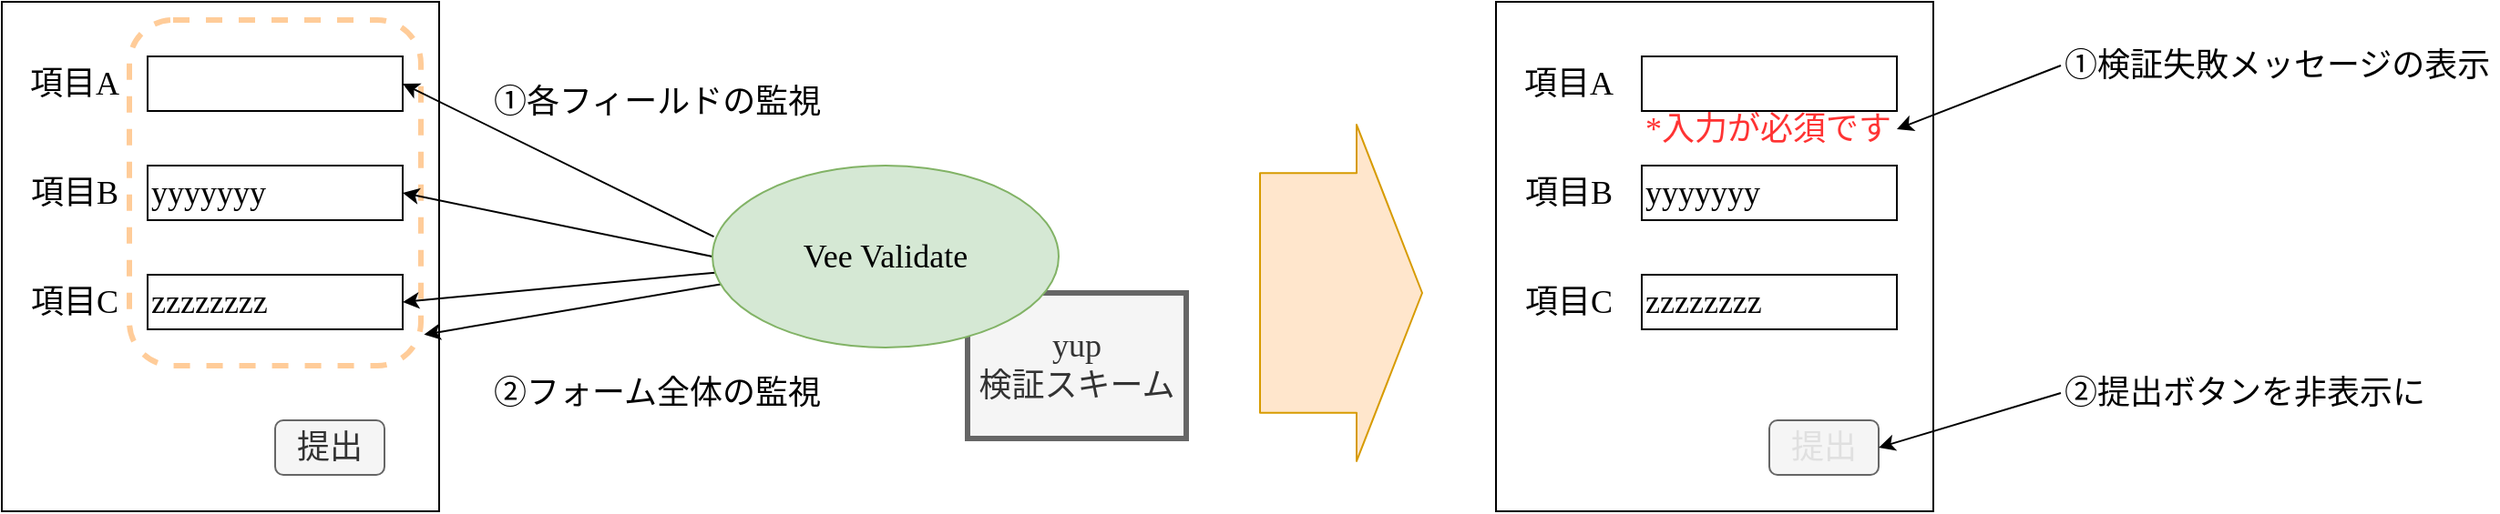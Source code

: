 <mxfile>
    <diagram id="XG1jiC4Kkd6LNDLryj3X" name="ページ1">
        <mxGraphModel dx="1003" dy="514" grid="1" gridSize="10" guides="1" tooltips="1" connect="1" arrows="1" fold="1" page="1" pageScale="1" pageWidth="827" pageHeight="1169" math="0" shadow="0">
            <root>
                <mxCell id="0"/>
                <mxCell id="1" parent="0"/>
                <mxCell id="2" value="" style="rounded=0;whiteSpace=wrap;html=1;" parent="1" vertex="1">
                    <mxGeometry x="40" y="30" width="240" height="280" as="geometry"/>
                </mxCell>
                <mxCell id="15" value="" style="rounded=1;whiteSpace=wrap;html=1;fontFamily=Noto Sans JP;fontSource=https%3A%2F%2Ffonts.googleapis.com%2Fcss%3Ffamily%3DNoto%2BSans%2BJP;fontSize=18;fillColor=none;dashed=1;strokeColor=#FFCC99;strokeWidth=3;" parent="1" vertex="1">
                    <mxGeometry x="110" y="40" width="160" height="190" as="geometry"/>
                </mxCell>
                <mxCell id="3" value="項目A" style="text;html=1;strokeColor=none;fillColor=none;align=center;verticalAlign=middle;whiteSpace=wrap;rounded=0;fontFamily=Noto Sans JP;fontSource=https%3A%2F%2Ffonts.googleapis.com%2Fcss%3Ffamily%3DNoto%2BSans%2BJP;fontSize=18;" parent="1" vertex="1">
                    <mxGeometry x="50" y="60" width="60" height="30" as="geometry"/>
                </mxCell>
                <mxCell id="4" value="項目B" style="text;html=1;strokeColor=none;fillColor=none;align=center;verticalAlign=middle;whiteSpace=wrap;rounded=0;fontFamily=Noto Sans JP;fontSource=https%3A%2F%2Ffonts.googleapis.com%2Fcss%3Ffamily%3DNoto%2BSans%2BJP;fontSize=18;" parent="1" vertex="1">
                    <mxGeometry x="50" y="120" width="60" height="30" as="geometry"/>
                </mxCell>
                <mxCell id="5" value="項目C" style="text;html=1;strokeColor=none;fillColor=none;align=center;verticalAlign=middle;whiteSpace=wrap;rounded=0;fontFamily=Noto Sans JP;fontSource=https%3A%2F%2Ffonts.googleapis.com%2Fcss%3Ffamily%3DNoto%2BSans%2BJP;fontSize=18;" parent="1" vertex="1">
                    <mxGeometry x="50" y="180" width="60" height="30" as="geometry"/>
                </mxCell>
                <mxCell id="6" value="提出" style="rounded=1;whiteSpace=wrap;html=1;fontFamily=Noto Sans JP;fontSource=https%3A%2F%2Ffonts.googleapis.com%2Fcss%3Ffamily%3DNoto%2BSans%2BJP;fontSize=18;fillColor=#f5f5f5;strokeColor=#666666;fontColor=#333333;" parent="1" vertex="1">
                    <mxGeometry x="190" y="260" width="60" height="30" as="geometry"/>
                </mxCell>
                <mxCell id="7" value="&lt;span style=&quot;color: rgba(0 , 0 , 0 , 0) ; font-family: monospace ; font-size: 0px&quot;&gt;%3CmxGraphModel%3E%3Croot%3E%3CmxCell%20id%3D%220%22%2F%3E%3CmxCell%20id%3D%221%22%20parent%3D%220%22%2F%3E%3CmxCell%20id%3D%222%22%20value%3D%22%E9%A0%85%E7%9B%AEA%22%20style%3D%22text%3Bhtml%3D1%3BstrokeColor%3Dnone%3BfillColor%3Dnone%3Balign%3Dcenter%3BverticalAlign%3Dmiddle%3BwhiteSpace%3Dwrap%3Brounded%3D0%3BfontFamily%3DNoto%20Sans%20JP%3BfontSource%3Dhttps%253A%252F%252Ffonts.googleapis.com%252Fcss%253Ffamily%253DNoto%252BSans%252BJP%3BfontSize%3D18%3B%22%20vertex%3D%221%22%20parent%3D%221%22%3E%3CmxGeometry%20x%3D%2250%22%20y%3D%22100%22%20width%3D%2260%22%20height%3D%2230%22%20as%3D%22geometry%22%2F%3E%3C%2FmxCell%3E%3C%2Froot%3E%3C%2FmxGraphModel%3E&lt;/span&gt;" style="rounded=0;whiteSpace=wrap;html=1;fontFamily=Noto Sans JP;fontSource=https%3A%2F%2Ffonts.googleapis.com%2Fcss%3Ffamily%3DNoto%2BSans%2BJP;fontSize=18;align=left;" parent="1" vertex="1">
                    <mxGeometry x="120" y="60" width="140" height="30" as="geometry"/>
                </mxCell>
                <mxCell id="8" value="&lt;font style=&quot;font-size: 18px&quot;&gt;yyyy&lt;font style=&quot;font-size: 18px&quot;&gt;yy&lt;/font&gt;&lt;font style=&quot;font-size: 18px&quot;&gt;y&lt;/font&gt;&lt;/font&gt;" style="rounded=0;whiteSpace=wrap;html=1;fontFamily=Noto Sans JP;fontSource=https%3A%2F%2Ffonts.googleapis.com%2Fcss%3Ffamily%3DNoto%2BSans%2BJP;fontSize=18;align=left;" parent="1" vertex="1">
                    <mxGeometry x="120" y="120" width="140" height="30" as="geometry"/>
                </mxCell>
                <mxCell id="9" value="zzzzzzzz" style="rounded=0;whiteSpace=wrap;html=1;fontFamily=Noto Sans JP;fontSource=https%3A%2F%2Ffonts.googleapis.com%2Fcss%3Ffamily%3DNoto%2BSans%2BJP;fontSize=18;align=left;" parent="1" vertex="1">
                    <mxGeometry x="120" y="180" width="140" height="30" as="geometry"/>
                </mxCell>
                <mxCell id="11" value="" style="endArrow=classic;html=1;fontFamily=Noto Sans JP;fontSource=https%3A%2F%2Ffonts.googleapis.com%2Fcss%3Ffamily%3DNoto%2BSans%2BJP;fontSize=18;entryX=1;entryY=0.5;entryDx=0;entryDy=0;exitX=0.004;exitY=0.391;exitDx=0;exitDy=0;exitPerimeter=0;" parent="1" source="10" target="7" edge="1">
                    <mxGeometry width="50" height="50" relative="1" as="geometry">
                        <mxPoint x="310" y="150" as="sourcePoint"/>
                        <mxPoint x="360" y="100" as="targetPoint"/>
                    </mxGeometry>
                </mxCell>
                <mxCell id="12" value="" style="endArrow=classic;html=1;fontFamily=Noto Sans JP;fontSource=https%3A%2F%2Ffonts.googleapis.com%2Fcss%3Ffamily%3DNoto%2BSans%2BJP;fontSize=18;entryX=1;entryY=0.5;entryDx=0;entryDy=0;exitX=0;exitY=0.5;exitDx=0;exitDy=0;" parent="1" source="10" target="8" edge="1">
                    <mxGeometry width="50" height="50" relative="1" as="geometry">
                        <mxPoint x="410" y="170" as="sourcePoint"/>
                        <mxPoint x="270" y="85" as="targetPoint"/>
                    </mxGeometry>
                </mxCell>
                <mxCell id="13" value="" style="endArrow=classic;html=1;fontFamily=Noto Sans JP;fontSource=https%3A%2F%2Ffonts.googleapis.com%2Fcss%3Ffamily%3DNoto%2BSans%2BJP;fontSize=18;entryX=1;entryY=0.5;entryDx=0;entryDy=0;" parent="1" source="10" target="9" edge="1">
                    <mxGeometry width="50" height="50" relative="1" as="geometry">
                        <mxPoint x="410" y="190" as="sourcePoint"/>
                        <mxPoint x="270" y="145" as="targetPoint"/>
                    </mxGeometry>
                </mxCell>
                <mxCell id="14" value="①各フィールドの監視" style="text;html=1;strokeColor=none;fillColor=none;align=left;verticalAlign=middle;whiteSpace=wrap;rounded=0;fontFamily=Noto Sans JP;fontSource=https%3A%2F%2Ffonts.googleapis.com%2Fcss%3Ffamily%3DNoto%2BSans%2BJP;fontSize=18;" parent="1" vertex="1">
                    <mxGeometry x="308" y="60" width="210" height="50" as="geometry"/>
                </mxCell>
                <mxCell id="16" value="" style="endArrow=classic;html=1;fontFamily=Noto Sans JP;fontSource=https%3A%2F%2Ffonts.googleapis.com%2Fcss%3Ffamily%3DNoto%2BSans%2BJP;fontSize=18;entryX=1.011;entryY=0.91;entryDx=0;entryDy=0;entryPerimeter=0;" parent="1" source="10" target="15" edge="1">
                    <mxGeometry width="50" height="50" relative="1" as="geometry">
                        <mxPoint x="260" y="220" as="sourcePoint"/>
                        <mxPoint x="310" y="170" as="targetPoint"/>
                    </mxGeometry>
                </mxCell>
                <mxCell id="17" value="②フォーム全体の監視" style="text;html=1;strokeColor=none;fillColor=none;align=left;verticalAlign=middle;whiteSpace=wrap;rounded=0;fontFamily=Noto Sans JP;fontSource=https%3A%2F%2Ffonts.googleapis.com%2Fcss%3Ffamily%3DNoto%2BSans%2BJP;fontSize=18;" parent="1" vertex="1">
                    <mxGeometry x="308" y="220" width="210" height="50" as="geometry"/>
                </mxCell>
                <mxCell id="18" value="" style="rounded=0;whiteSpace=wrap;html=1;" parent="1" vertex="1">
                    <mxGeometry x="860" y="30" width="240" height="280" as="geometry"/>
                </mxCell>
                <mxCell id="20" value="項目A" style="text;html=1;strokeColor=none;fillColor=none;align=center;verticalAlign=middle;whiteSpace=wrap;rounded=0;fontFamily=Noto Sans JP;fontSource=https%3A%2F%2Ffonts.googleapis.com%2Fcss%3Ffamily%3DNoto%2BSans%2BJP;fontSize=18;" parent="1" vertex="1">
                    <mxGeometry x="870" y="60" width="60" height="30" as="geometry"/>
                </mxCell>
                <mxCell id="21" value="項目B" style="text;html=1;strokeColor=none;fillColor=none;align=center;verticalAlign=middle;whiteSpace=wrap;rounded=0;fontFamily=Noto Sans JP;fontSource=https%3A%2F%2Ffonts.googleapis.com%2Fcss%3Ffamily%3DNoto%2BSans%2BJP;fontSize=18;" parent="1" vertex="1">
                    <mxGeometry x="870" y="120" width="60" height="30" as="geometry"/>
                </mxCell>
                <mxCell id="22" value="項目C" style="text;html=1;strokeColor=none;fillColor=none;align=center;verticalAlign=middle;whiteSpace=wrap;rounded=0;fontFamily=Noto Sans JP;fontSource=https%3A%2F%2Ffonts.googleapis.com%2Fcss%3Ffamily%3DNoto%2BSans%2BJP;fontSize=18;" parent="1" vertex="1">
                    <mxGeometry x="870" y="180" width="60" height="30" as="geometry"/>
                </mxCell>
                <mxCell id="23" value="提出" style="rounded=1;whiteSpace=wrap;html=1;fontFamily=Noto Sans JP;fontSource=https%3A%2F%2Ffonts.googleapis.com%2Fcss%3Ffamily%3DNoto%2BSans%2BJP;fontSize=18;fillColor=#f5f5f5;strokeColor=#666666;fontColor=#333333;textOpacity=10;" parent="1" vertex="1">
                    <mxGeometry x="1010" y="260" width="60" height="30" as="geometry"/>
                </mxCell>
                <mxCell id="24" value="&lt;span style=&quot;color: rgba(0 , 0 , 0 , 0) ; font-family: monospace ; font-size: 0px&quot;&gt;%3CmxGraphModel%3E%3Croot%3E%3CmxCell%20id%3D%220%22%2F%3E%3CmxCell%20id%3D%221%22%20parent%3D%220%22%2F%3E%3CmxCell%20id%3D%222%22%20value%3D%22%E9%A0%85%E7%9B%AEA%22%20style%3D%22text%3Bhtml%3D1%3BstrokeColor%3Dnone%3BfillColor%3Dnone%3Balign%3Dcenter%3BverticalAlign%3Dmiddle%3BwhiteSpace%3Dwrap%3Brounded%3D0%3BfontFamily%3DNoto%20Sans%20JP%3BfontSource%3Dhttps%253A%252F%252Ffonts.googleapis.com%252Fcss%253Ffamily%253DNoto%252BSans%252BJP%3BfontSize%3D18%3B%22%20vertex%3D%221%22%20parent%3D%221%22%3E%3CmxGeometry%20x%3D%2250%22%20y%3D%22100%22%20width%3D%2260%22%20height%3D%2230%22%20as%3D%22geometry%22%2F%3E%3C%2FmxCell%3E%3C%2Froot%3E%3C%2FmxGraphModel%3E&lt;/span&gt;" style="rounded=0;whiteSpace=wrap;html=1;fontFamily=Noto Sans JP;fontSource=https%3A%2F%2Ffonts.googleapis.com%2Fcss%3Ffamily%3DNoto%2BSans%2BJP;fontSize=18;align=left;" parent="1" vertex="1">
                    <mxGeometry x="940" y="60" width="140" height="30" as="geometry"/>
                </mxCell>
                <mxCell id="25" value="&lt;font style=&quot;font-size: 18px&quot;&gt;yyyy&lt;font style=&quot;font-size: 18px&quot;&gt;yy&lt;/font&gt;&lt;font style=&quot;font-size: 18px&quot;&gt;y&lt;/font&gt;&lt;/font&gt;" style="rounded=0;whiteSpace=wrap;html=1;fontFamily=Noto Sans JP;fontSource=https%3A%2F%2Ffonts.googleapis.com%2Fcss%3Ffamily%3DNoto%2BSans%2BJP;fontSize=18;align=left;" parent="1" vertex="1">
                    <mxGeometry x="940" y="120" width="140" height="30" as="geometry"/>
                </mxCell>
                <mxCell id="26" value="zzzzzzzz" style="rounded=0;whiteSpace=wrap;html=1;fontFamily=Noto Sans JP;fontSource=https%3A%2F%2Ffonts.googleapis.com%2Fcss%3Ffamily%3DNoto%2BSans%2BJP;fontSize=18;align=left;" parent="1" vertex="1">
                    <mxGeometry x="940" y="180" width="140" height="30" as="geometry"/>
                </mxCell>
                <mxCell id="27" value="*入力が必須です" style="text;html=1;strokeColor=none;fillColor=none;align=left;verticalAlign=middle;whiteSpace=wrap;rounded=0;fontFamily=Noto Sans JP;fontSource=https%3A%2F%2Ffonts.googleapis.com%2Fcss%3Ffamily%3DNoto%2BSans%2BJP;fontSize=18;fontColor=#FF3333;" parent="1" vertex="1">
                    <mxGeometry x="940" y="90" width="140" height="20" as="geometry"/>
                </mxCell>
                <mxCell id="28" value="①検証失敗メッセージの表示" style="text;html=1;strokeColor=none;fillColor=none;align=left;verticalAlign=middle;whiteSpace=wrap;rounded=0;fontFamily=Noto Sans JP;fontSource=https%3A%2F%2Ffonts.googleapis.com%2Fcss%3Ffamily%3DNoto%2BSans%2BJP;fontSize=18;" parent="1" vertex="1">
                    <mxGeometry x="1170" y="40" width="240" height="50" as="geometry"/>
                </mxCell>
                <mxCell id="31" style="edgeStyle=none;html=1;exitX=0;exitY=0.5;exitDx=0;exitDy=0;entryX=1;entryY=0.5;entryDx=0;entryDy=0;fontFamily=Noto Sans JP;fontSource=https%3A%2F%2Ffonts.googleapis.com%2Fcss%3Ffamily%3DNoto%2BSans%2BJP;fontSize=18;fontColor=#FF3333;" parent="1" source="29" target="23" edge="1">
                    <mxGeometry relative="1" as="geometry"/>
                </mxCell>
                <mxCell id="29" value="②提出ボタンを非表示に" style="text;html=1;strokeColor=none;fillColor=none;align=left;verticalAlign=middle;whiteSpace=wrap;rounded=0;fontFamily=Noto Sans JP;fontSource=https%3A%2F%2Ffonts.googleapis.com%2Fcss%3Ffamily%3DNoto%2BSans%2BJP;fontSize=18;" parent="1" vertex="1">
                    <mxGeometry x="1170" y="220" width="240" height="50" as="geometry"/>
                </mxCell>
                <mxCell id="30" value="" style="endArrow=classic;html=1;fontFamily=Noto Sans JP;fontSource=https%3A%2F%2Ffonts.googleapis.com%2Fcss%3Ffamily%3DNoto%2BSans%2BJP;fontSize=18;fontColor=#FF3333;exitX=0;exitY=0.5;exitDx=0;exitDy=0;entryX=1;entryY=0.5;entryDx=0;entryDy=0;" parent="1" source="28" target="27" edge="1">
                    <mxGeometry width="50" height="50" relative="1" as="geometry">
                        <mxPoint x="1160" y="180" as="sourcePoint"/>
                        <mxPoint x="1210" y="130" as="targetPoint"/>
                    </mxGeometry>
                </mxCell>
                <mxCell id="32" value="" style="shape=flexArrow;endArrow=classic;html=1;fontFamily=Noto Sans JP;fontSource=https%3A%2F%2Ffonts.googleapis.com%2Fcss%3Ffamily%3DNoto%2BSans%2BJP;fontSize=18;fontColor=#FF3333;width=131.667;endSize=11.667;endWidth=52.222;fillColor=#ffe6cc;strokeColor=#d79b00;" parent="1" edge="1">
                    <mxGeometry width="50" height="50" relative="1" as="geometry">
                        <mxPoint x="730" y="190" as="sourcePoint"/>
                        <mxPoint x="820" y="190" as="targetPoint"/>
                    </mxGeometry>
                </mxCell>
                <mxCell id="33" value="yup&lt;br&gt;検証スキーム" style="rounded=0;whiteSpace=wrap;html=1;fontFamily=Noto Sans JP;fontSource=https%3A%2F%2Ffonts.googleapis.com%2Fcss%3Ffamily%3DNoto%2BSans%2BJP;fontSize=18;strokeWidth=3;fillColor=#f5f5f5;fontColor=#333333;strokeColor=#666666;" parent="1" vertex="1">
                    <mxGeometry x="570" y="190" width="120" height="80" as="geometry"/>
                </mxCell>
                <mxCell id="10" value="Vee Validate" style="ellipse;whiteSpace=wrap;html=1;fontFamily=Noto Sans JP;fontSource=https%3A%2F%2Ffonts.googleapis.com%2Fcss%3Ffamily%3DNoto%2BSans%2BJP;fontSize=18;fillColor=#d5e8d4;strokeColor=#82b366;" parent="1" vertex="1">
                    <mxGeometry x="430" y="120" width="190" height="100" as="geometry"/>
                </mxCell>
            </root>
        </mxGraphModel>
    </diagram>
</mxfile>
